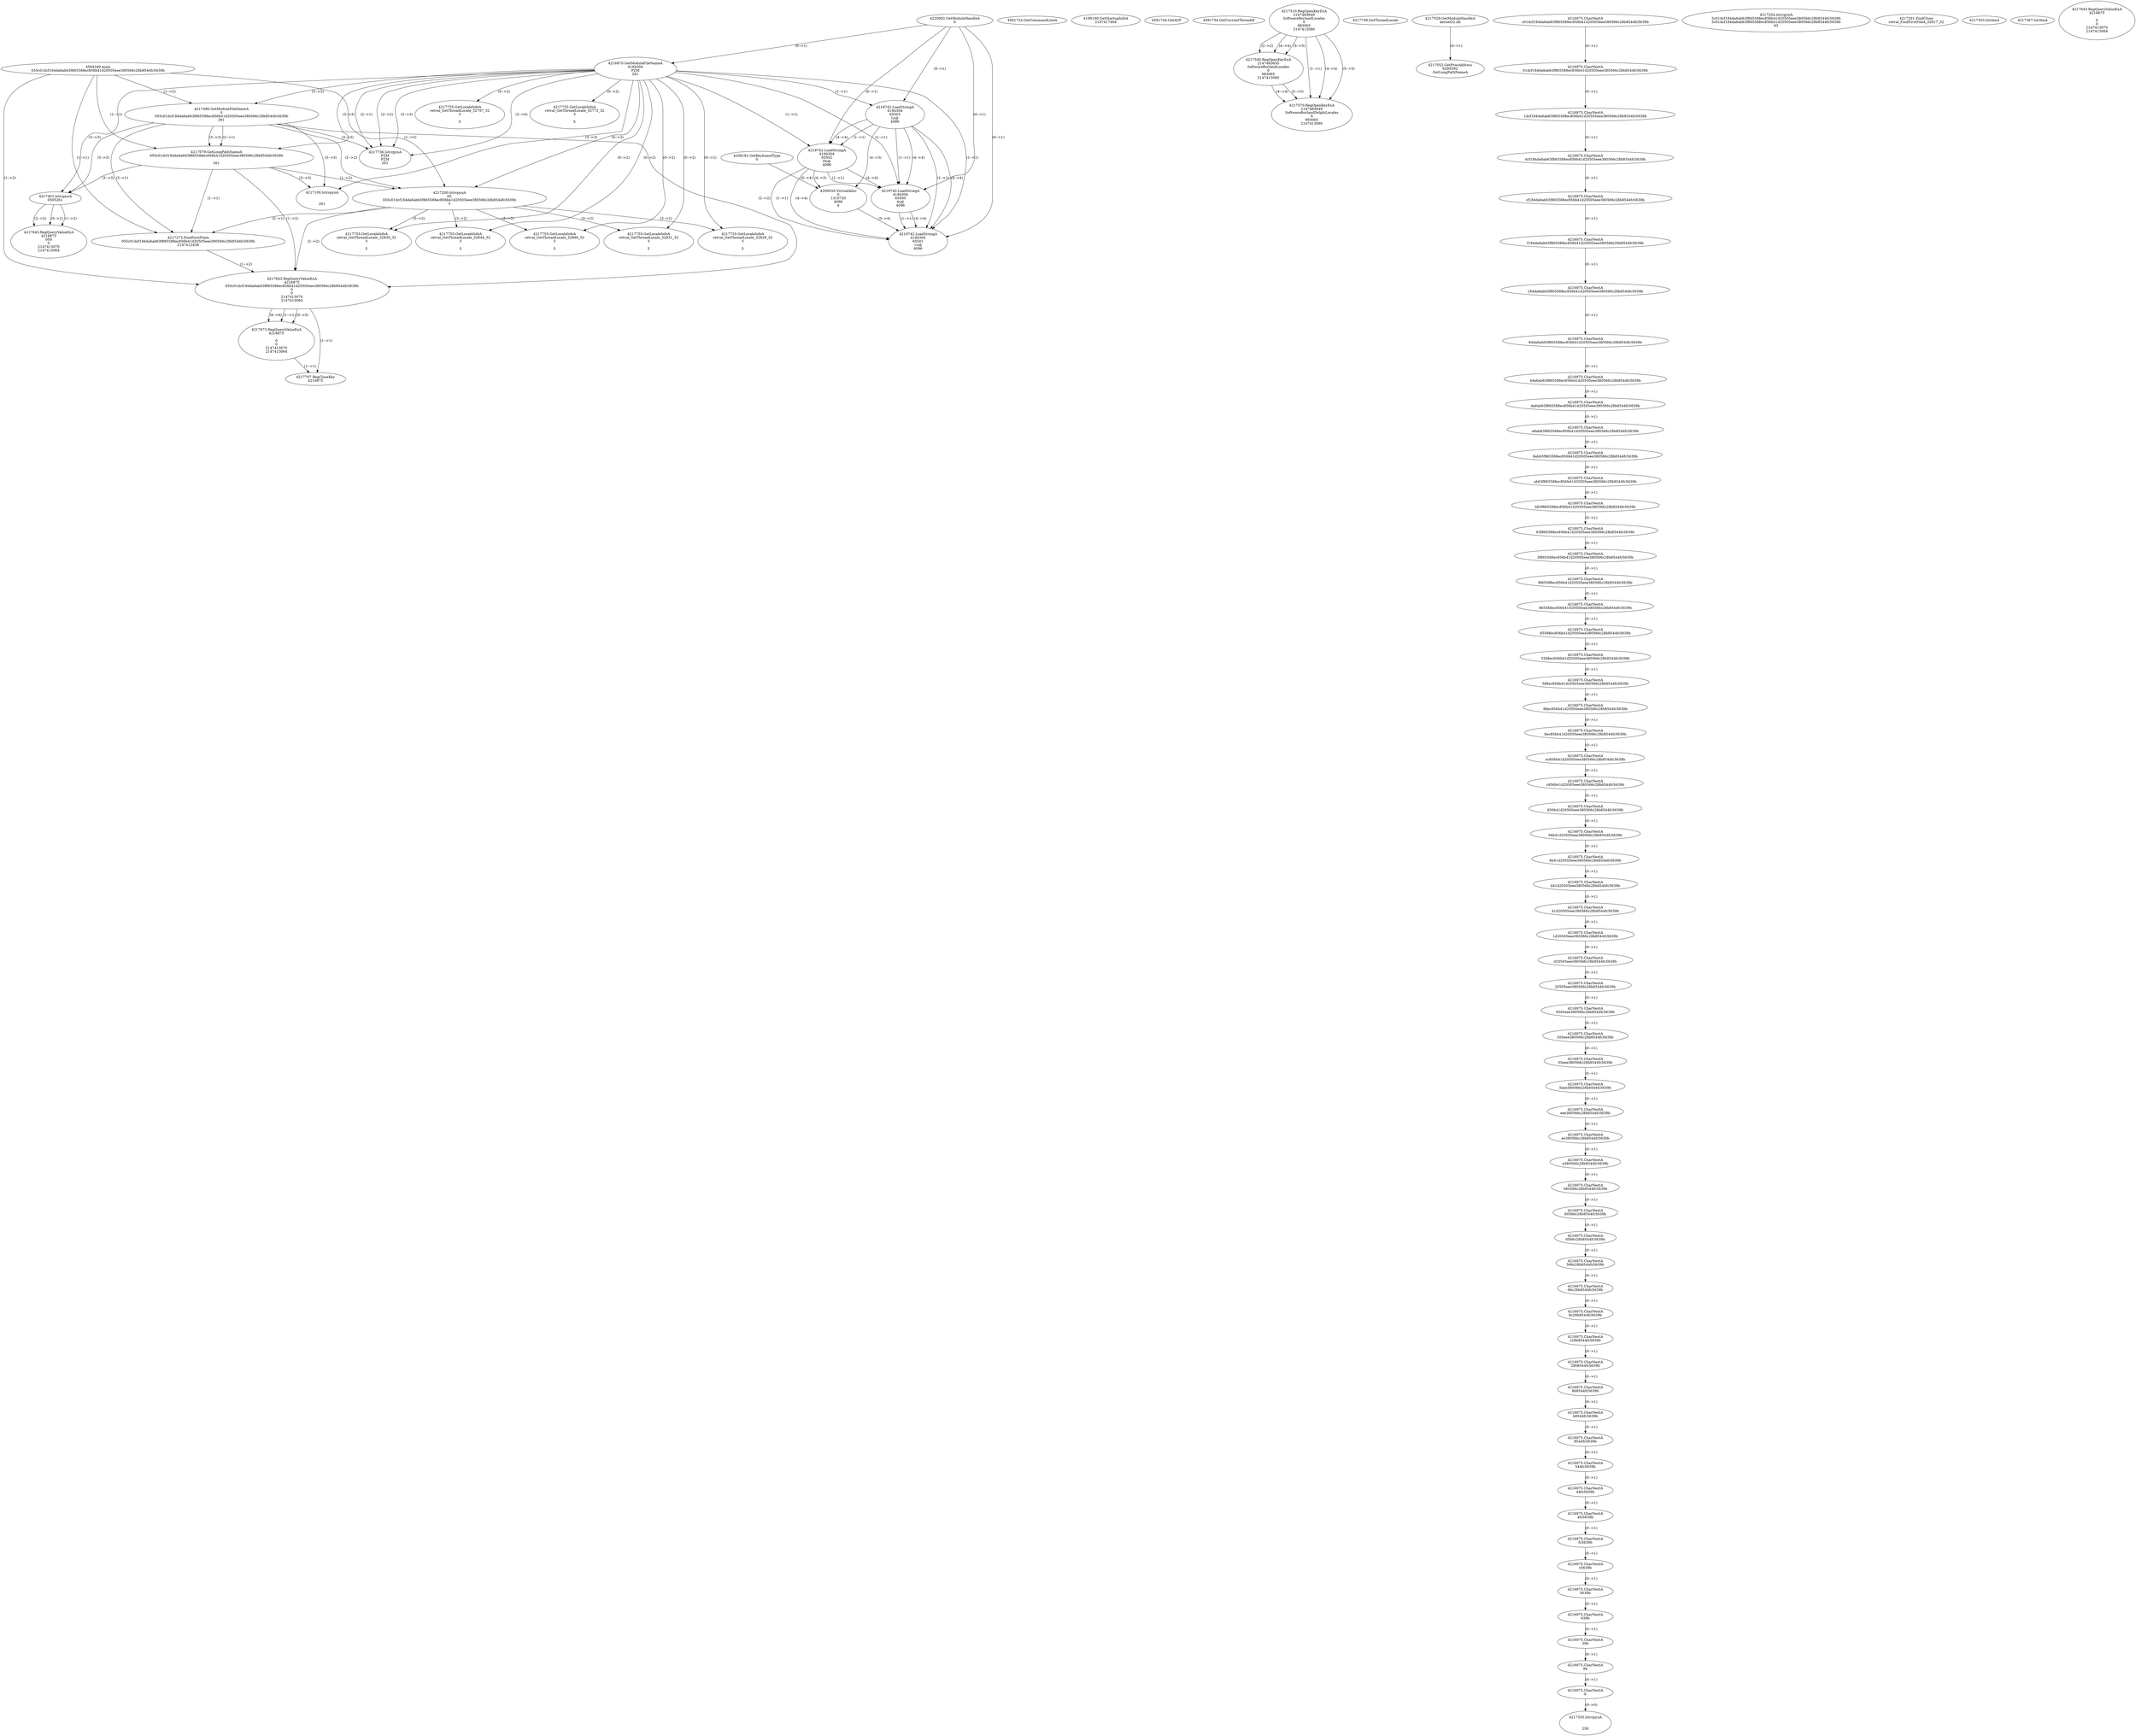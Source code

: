 // Global SCDG with merge call
digraph {
	0 [label="4594340.main
055c01dcf184da6ab63f865588ec856b41d20505eee380566c28b8544fc5639b"]
	1 [label="4220092.GetModuleHandleA
0"]
	2 [label="4208181.GetKeyboardType
0"]
	3 [label="4591724.GetCommandLineA
"]
	4 [label="4199190.GetStartupInfoA
2147417464"]
	5 [label="4591744.GetACP
"]
	6 [label="4591754.GetCurrentThreadId
"]
	7 [label="4216870.GetModuleFileNameA
4194304
PZM
261"]
	1 -> 7 [label="(0-->1)"]
	8 [label="4217480.GetModuleFileNameA
0
055c01dcf184da6ab63f865588ec856b41d20505eee380566c28b8544fc5639b
261"]
	0 -> 8 [label="(1-->2)"]
	7 -> 8 [label="(3-->3)"]
	9 [label="4217510.RegOpenKeyExA
2147483649
Software\Borland\Locales
0
983065
2147413080"]
	10 [label="4217540.RegOpenKeyExA
2147483650
Software\Borland\Locales
0
983065
2147413080"]
	9 -> 10 [label="(2-->2)"]
	9 -> 10 [label="(4-->4)"]
	9 -> 10 [label="(5-->5)"]
	11 [label="4217570.RegOpenKeyExA
2147483649
Software\Borland\Delphi\Locales
0
983065
2147413080"]
	9 -> 11 [label="(1-->1)"]
	9 -> 11 [label="(4-->4)"]
	10 -> 11 [label="(4-->4)"]
	9 -> 11 [label="(5-->5)"]
	10 -> 11 [label="(5-->5)"]
	12 [label="4217736.lstrcpynA
PZM
PZM
261"]
	7 -> 12 [label="(2-->1)"]
	7 -> 12 [label="(2-->2)"]
	7 -> 12 [label="(3-->3)"]
	8 -> 12 [label="(3-->3)"]
	7 -> 12 [label="(2-->0)"]
	13 [label="4217749.GetThreadLocale
"]
	14 [label="4217755.GetLocaleInfoA
retval_GetThreadLocale_32772_32
3

5"]
	7 -> 14 [label="(0-->2)"]
	15 [label="4219742.LoadStringA
4194304
65503
Ls@
4096"]
	1 -> 15 [label="(0-->1)"]
	7 -> 15 [label="(1-->1)"]
	16 [label="4219742.LoadStringA
4194304
65502
Ds@
4096"]
	1 -> 16 [label="(0-->1)"]
	7 -> 16 [label="(1-->1)"]
	15 -> 16 [label="(1-->1)"]
	15 -> 16 [label="(4-->4)"]
	17 [label="4217029.GetModuleHandleA
kernel32.dll"]
	18 [label="4217052.GetProcAddress
6295592
GetLongPathNameA"]
	17 -> 18 [label="(0-->1)"]
	19 [label="4217079.GetLongPathNameA
055c01dcf184da6ab63f865588ec856b41d20505eee380566c28b8544fc5639b

261"]
	0 -> 19 [label="(1-->1)"]
	8 -> 19 [label="(2-->1)"]
	7 -> 19 [label="(3-->3)"]
	8 -> 19 [label="(3-->3)"]
	20 [label="4217200.lstrcpynA
05
055c01dcf184da6ab63f865588ec856b41d20505eee380566c28b8544fc5639b
3"]
	0 -> 20 [label="(1-->2)"]
	8 -> 20 [label="(2-->2)"]
	19 -> 20 [label="(1-->2)"]
	7 -> 20 [label="(0-->3)"]
	21 [label="4216975.CharNextA
c01dcf184da6ab63f865588ec856b41d20505eee380566c28b8544fc5639b"]
	22 [label="4216975.CharNextA
01dcf184da6ab63f865588ec856b41d20505eee380566c28b8544fc5639b"]
	21 -> 22 [label="(0-->1)"]
	23 [label="4216975.CharNextA
1dcf184da6ab63f865588ec856b41d20505eee380566c28b8544fc5639b"]
	22 -> 23 [label="(0-->1)"]
	24 [label="4216975.CharNextA
dcf184da6ab63f865588ec856b41d20505eee380566c28b8544fc5639b"]
	23 -> 24 [label="(0-->1)"]
	25 [label="4216975.CharNextA
cf184da6ab63f865588ec856b41d20505eee380566c28b8544fc5639b"]
	24 -> 25 [label="(0-->1)"]
	26 [label="4216975.CharNextA
f184da6ab63f865588ec856b41d20505eee380566c28b8544fc5639b"]
	25 -> 26 [label="(0-->1)"]
	27 [label="4216975.CharNextA
184da6ab63f865588ec856b41d20505eee380566c28b8544fc5639b"]
	26 -> 27 [label="(0-->1)"]
	28 [label="4216975.CharNextA
84da6ab63f865588ec856b41d20505eee380566c28b8544fc5639b"]
	27 -> 28 [label="(0-->1)"]
	29 [label="4216975.CharNextA
4da6ab63f865588ec856b41d20505eee380566c28b8544fc5639b"]
	28 -> 29 [label="(0-->1)"]
	30 [label="4216975.CharNextA
da6ab63f865588ec856b41d20505eee380566c28b8544fc5639b"]
	29 -> 30 [label="(0-->1)"]
	31 [label="4216975.CharNextA
a6ab63f865588ec856b41d20505eee380566c28b8544fc5639b"]
	30 -> 31 [label="(0-->1)"]
	32 [label="4216975.CharNextA
6ab63f865588ec856b41d20505eee380566c28b8544fc5639b"]
	31 -> 32 [label="(0-->1)"]
	33 [label="4216975.CharNextA
ab63f865588ec856b41d20505eee380566c28b8544fc5639b"]
	32 -> 33 [label="(0-->1)"]
	34 [label="4216975.CharNextA
b63f865588ec856b41d20505eee380566c28b8544fc5639b"]
	33 -> 34 [label="(0-->1)"]
	35 [label="4216975.CharNextA
63f865588ec856b41d20505eee380566c28b8544fc5639b"]
	34 -> 35 [label="(0-->1)"]
	36 [label="4216975.CharNextA
3f865588ec856b41d20505eee380566c28b8544fc5639b"]
	35 -> 36 [label="(0-->1)"]
	37 [label="4216975.CharNextA
f865588ec856b41d20505eee380566c28b8544fc5639b"]
	36 -> 37 [label="(0-->1)"]
	38 [label="4216975.CharNextA
865588ec856b41d20505eee380566c28b8544fc5639b"]
	37 -> 38 [label="(0-->1)"]
	39 [label="4216975.CharNextA
65588ec856b41d20505eee380566c28b8544fc5639b"]
	38 -> 39 [label="(0-->1)"]
	40 [label="4216975.CharNextA
5588ec856b41d20505eee380566c28b8544fc5639b"]
	39 -> 40 [label="(0-->1)"]
	41 [label="4216975.CharNextA
588ec856b41d20505eee380566c28b8544fc5639b"]
	40 -> 41 [label="(0-->1)"]
	42 [label="4216975.CharNextA
88ec856b41d20505eee380566c28b8544fc5639b"]
	41 -> 42 [label="(0-->1)"]
	43 [label="4216975.CharNextA
8ec856b41d20505eee380566c28b8544fc5639b"]
	42 -> 43 [label="(0-->1)"]
	44 [label="4216975.CharNextA
ec856b41d20505eee380566c28b8544fc5639b"]
	43 -> 44 [label="(0-->1)"]
	45 [label="4216975.CharNextA
c856b41d20505eee380566c28b8544fc5639b"]
	44 -> 45 [label="(0-->1)"]
	46 [label="4216975.CharNextA
856b41d20505eee380566c28b8544fc5639b"]
	45 -> 46 [label="(0-->1)"]
	47 [label="4216975.CharNextA
56b41d20505eee380566c28b8544fc5639b"]
	46 -> 47 [label="(0-->1)"]
	48 [label="4216975.CharNextA
6b41d20505eee380566c28b8544fc5639b"]
	47 -> 48 [label="(0-->1)"]
	49 [label="4216975.CharNextA
b41d20505eee380566c28b8544fc5639b"]
	48 -> 49 [label="(0-->1)"]
	50 [label="4216975.CharNextA
41d20505eee380566c28b8544fc5639b"]
	49 -> 50 [label="(0-->1)"]
	51 [label="4216975.CharNextA
1d20505eee380566c28b8544fc5639b"]
	50 -> 51 [label="(0-->1)"]
	52 [label="4216975.CharNextA
d20505eee380566c28b8544fc5639b"]
	51 -> 52 [label="(0-->1)"]
	53 [label="4216975.CharNextA
20505eee380566c28b8544fc5639b"]
	52 -> 53 [label="(0-->1)"]
	54 [label="4216975.CharNextA
0505eee380566c28b8544fc5639b"]
	53 -> 54 [label="(0-->1)"]
	55 [label="4216975.CharNextA
505eee380566c28b8544fc5639b"]
	54 -> 55 [label="(0-->1)"]
	56 [label="4216975.CharNextA
05eee380566c28b8544fc5639b"]
	55 -> 56 [label="(0-->1)"]
	57 [label="4216975.CharNextA
5eee380566c28b8544fc5639b"]
	56 -> 57 [label="(0-->1)"]
	58 [label="4216975.CharNextA
eee380566c28b8544fc5639b"]
	57 -> 58 [label="(0-->1)"]
	59 [label="4216975.CharNextA
ee380566c28b8544fc5639b"]
	58 -> 59 [label="(0-->1)"]
	60 [label="4216975.CharNextA
e380566c28b8544fc5639b"]
	59 -> 60 [label="(0-->1)"]
	61 [label="4216975.CharNextA
380566c28b8544fc5639b"]
	60 -> 61 [label="(0-->1)"]
	62 [label="4216975.CharNextA
80566c28b8544fc5639b"]
	61 -> 62 [label="(0-->1)"]
	63 [label="4216975.CharNextA
0566c28b8544fc5639b"]
	62 -> 63 [label="(0-->1)"]
	64 [label="4216975.CharNextA
566c28b8544fc5639b"]
	63 -> 64 [label="(0-->1)"]
	65 [label="4216975.CharNextA
66c28b8544fc5639b"]
	64 -> 65 [label="(0-->1)"]
	66 [label="4216975.CharNextA
6c28b8544fc5639b"]
	65 -> 66 [label="(0-->1)"]
	67 [label="4216975.CharNextA
c28b8544fc5639b"]
	66 -> 67 [label="(0-->1)"]
	68 [label="4216975.CharNextA
28b8544fc5639b"]
	67 -> 68 [label="(0-->1)"]
	69 [label="4216975.CharNextA
8b8544fc5639b"]
	68 -> 69 [label="(0-->1)"]
	70 [label="4216975.CharNextA
b8544fc5639b"]
	69 -> 70 [label="(0-->1)"]
	71 [label="4216975.CharNextA
8544fc5639b"]
	70 -> 71 [label="(0-->1)"]
	72 [label="4216975.CharNextA
544fc5639b"]
	71 -> 72 [label="(0-->1)"]
	73 [label="4216975.CharNextA
44fc5639b"]
	72 -> 73 [label="(0-->1)"]
	74 [label="4216975.CharNextA
4fc5639b"]
	73 -> 74 [label="(0-->1)"]
	75 [label="4216975.CharNextA
fc5639b"]
	74 -> 75 [label="(0-->1)"]
	76 [label="4216975.CharNextA
c5639b"]
	75 -> 76 [label="(0-->1)"]
	77 [label="4216975.CharNextA
5639b"]
	76 -> 77 [label="(0-->1)"]
	78 [label="4216975.CharNextA
639b"]
	77 -> 78 [label="(0-->1)"]
	79 [label="4216975.CharNextA
39b"]
	78 -> 79 [label="(0-->1)"]
	80 [label="4216975.CharNextA
9b"]
	79 -> 80 [label="(0-->1)"]
	81 [label="4216975.CharNextA
b"]
	80 -> 81 [label="(0-->1)"]
	82 [label="4217254.lstrcpynA
5c01dcf184da6ab63f865588ec856b41d20505eee380566c28b8544fc5639b
5c01dcf184da6ab63f865588ec856b41d20505eee380566c28b8544fc5639b
63"]
	83 [label="4217273.FindFirstFileA
055c01dcf184da6ab63f865588ec856b41d20505eee380566c28b8544fc5639b
2147412438"]
	0 -> 83 [label="(1-->1)"]
	8 -> 83 [label="(2-->1)"]
	19 -> 83 [label="(1-->1)"]
	20 -> 83 [label="(2-->1)"]
	84 [label="4217643.RegQueryValueExA
4216875
055c01dcf184da6ab63f865588ec856b41d20505eee380566c28b8544fc5639b
0
0
2147413070
2147413064"]
	0 -> 84 [label="(1-->2)"]
	8 -> 84 [label="(2-->2)"]
	19 -> 84 [label="(1-->2)"]
	20 -> 84 [label="(2-->2)"]
	83 -> 84 [label="(1-->2)"]
	85 [label="4217673.RegQueryValueExA
4216875

0
0
2147413070
2147413064"]
	84 -> 85 [label="(1-->1)"]
	84 -> 85 [label="(5-->5)"]
	84 -> 85 [label="(6-->6)"]
	86 [label="4217707.RegCloseKey
4216875"]
	84 -> 86 [label="(1-->1)"]
	85 -> 86 [label="(1-->1)"]
	87 [label="4217755.GetLocaleInfoA
retval_GetThreadLocale_32830_32
3

5"]
	7 -> 87 [label="(0-->2)"]
	20 -> 87 [label="(3-->2)"]
	88 [label="4200030.VirtualAlloc
0
1310720
4096
4"]
	15 -> 88 [label="(4-->3)"]
	16 -> 88 [label="(4-->3)"]
	2 -> 88 [label="(0-->4)"]
	89 [label="4217291.FindClose
retval_FindFirstFileA_32817_32"]
	90 [label="4217303.lstrlenA
"]
	91 [label="4217355.lstrcpynA


258"]
	81 -> 91 [label="(0-->0)"]
	92 [label="4217367.lstrlenA
"]
	93 [label="4217401.lstrcpynA
05\
05\
261"]
	7 -> 93 [label="(3-->3)"]
	8 -> 93 [label="(3-->3)"]
	19 -> 93 [label="(3-->3)"]
	94 [label="4217643.RegQueryValueExA
4216875
05\
0
0
2147413070
2147413064"]
	93 -> 94 [label="(1-->2)"]
	93 -> 94 [label="(2-->2)"]
	93 -> 94 [label="(0-->2)"]
	95 [label="4217755.GetLocaleInfoA
retval_GetThreadLocale_32844_32
3

5"]
	7 -> 95 [label="(0-->2)"]
	20 -> 95 [label="(3-->2)"]
	96 [label="4217755.GetLocaleInfoA
retval_GetThreadLocale_32860_32
3

5"]
	7 -> 96 [label="(0-->2)"]
	20 -> 96 [label="(3-->2)"]
	97 [label="4217755.GetLocaleInfoA
retval_GetThreadLocale_32831_32
3

5"]
	7 -> 97 [label="(0-->2)"]
	20 -> 97 [label="(3-->2)"]
	98 [label="4219742.LoadStringA
4194304
65500
4s@
4096"]
	1 -> 98 [label="(0-->1)"]
	7 -> 98 [label="(1-->1)"]
	15 -> 98 [label="(1-->1)"]
	16 -> 98 [label="(1-->1)"]
	15 -> 98 [label="(4-->4)"]
	16 -> 98 [label="(4-->4)"]
	99 [label="4219742.LoadStringA
4194304
65501
<s@
4096"]
	1 -> 99 [label="(0-->1)"]
	7 -> 99 [label="(1-->1)"]
	15 -> 99 [label="(1-->1)"]
	16 -> 99 [label="(1-->1)"]
	98 -> 99 [label="(1-->1)"]
	15 -> 99 [label="(4-->4)"]
	16 -> 99 [label="(4-->4)"]
	88 -> 99 [label="(3-->4)"]
	98 -> 99 [label="(4-->4)"]
	100 [label="4217100.lstrcpynA


261"]
	7 -> 100 [label="(3-->3)"]
	8 -> 100 [label="(3-->3)"]
	19 -> 100 [label="(3-->3)"]
	101 [label="4217643.RegQueryValueExA
4216875

0
0
2147413070
2147413064"]
	102 [label="4217755.GetLocaleInfoA
retval_GetThreadLocale_32797_32
3

5"]
	7 -> 102 [label="(0-->2)"]
	103 [label="4217755.GetLocaleInfoA
retval_GetThreadLocale_32828_32
3

5"]
	7 -> 103 [label="(0-->2)"]
	20 -> 103 [label="(3-->2)"]
}
